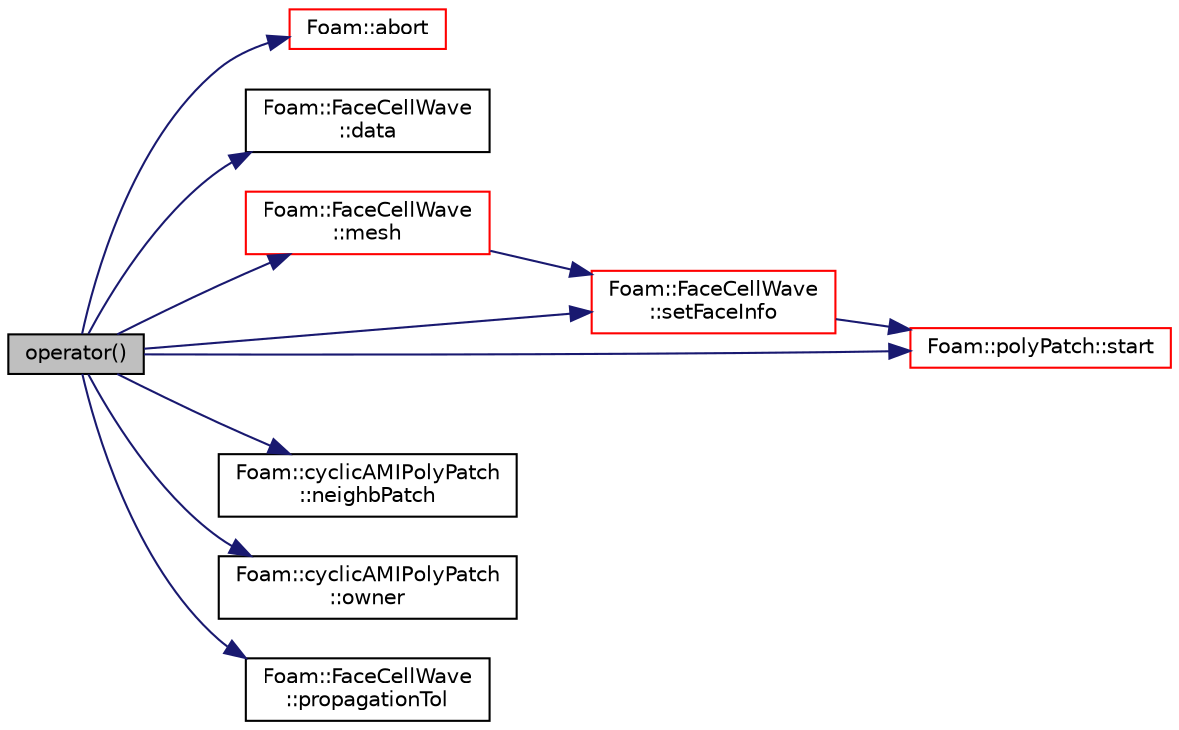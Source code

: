 digraph "operator()"
{
  bgcolor="transparent";
  edge [fontname="Helvetica",fontsize="10",labelfontname="Helvetica",labelfontsize="10"];
  node [fontname="Helvetica",fontsize="10",shape=record];
  rankdir="LR";
  Node1 [label="operator()",height=0.2,width=0.4,color="black", fillcolor="grey75", style="filled", fontcolor="black"];
  Node1 -> Node2 [color="midnightblue",fontsize="10",style="solid",fontname="Helvetica"];
  Node2 [label="Foam::abort",height=0.2,width=0.4,color="red",URL="$a10974.html#a447107a607d03e417307c203fa5fb44b"];
  Node1 -> Node3 [color="midnightblue",fontsize="10",style="solid",fontname="Helvetica"];
  Node3 [label="Foam::FaceCellWave\l::data",height=0.2,width=0.4,color="black",URL="$a00730.html#af78cdd5c550b4c11f0b8b82154d09496",tooltip="Additional data to be passed into container. "];
  Node1 -> Node4 [color="midnightblue",fontsize="10",style="solid",fontname="Helvetica"];
  Node4 [label="Foam::FaceCellWave\l::mesh",height=0.2,width=0.4,color="red",URL="$a00730.html#aa51573bc757d5d5bb058db0464886447",tooltip="Access mesh. "];
  Node4 -> Node5 [color="midnightblue",fontsize="10",style="solid",fontname="Helvetica"];
  Node5 [label="Foam::FaceCellWave\l::setFaceInfo",height=0.2,width=0.4,color="red",URL="$a00730.html#a4dfc64d9c6a80650006ac5ab728f95b0",tooltip="Set initial changed faces. "];
  Node5 -> Node6 [color="midnightblue",fontsize="10",style="solid",fontname="Helvetica"];
  Node6 [label="Foam::polyPatch::start",height=0.2,width=0.4,color="red",URL="$a01973.html#a861f370e41af7d54d7ff91da65de6e6a",tooltip="Return start label of this patch in the polyMesh face list. "];
  Node1 -> Node7 [color="midnightblue",fontsize="10",style="solid",fontname="Helvetica"];
  Node7 [label="Foam::cyclicAMIPolyPatch\l::neighbPatch",height=0.2,width=0.4,color="black",URL="$a00481.html#a1c22d203e2555e612f672ab67343d16a",tooltip="Return a reference to the neighbour patch. "];
  Node1 -> Node8 [color="midnightblue",fontsize="10",style="solid",fontname="Helvetica"];
  Node8 [label="Foam::cyclicAMIPolyPatch\l::owner",height=0.2,width=0.4,color="black",URL="$a00481.html#a168868dc9c6c7335cb6c950f8f6a9453",tooltip="Does this side own the patch? "];
  Node1 -> Node9 [color="midnightblue",fontsize="10",style="solid",fontname="Helvetica"];
  Node9 [label="Foam::FaceCellWave\l::propagationTol",height=0.2,width=0.4,color="black",URL="$a00730.html#a49980b97344f10a5c82fe06d6bd6f3cc",tooltip="Access to tolerance. "];
  Node1 -> Node5 [color="midnightblue",fontsize="10",style="solid",fontname="Helvetica"];
  Node1 -> Node6 [color="midnightblue",fontsize="10",style="solid",fontname="Helvetica"];
}
